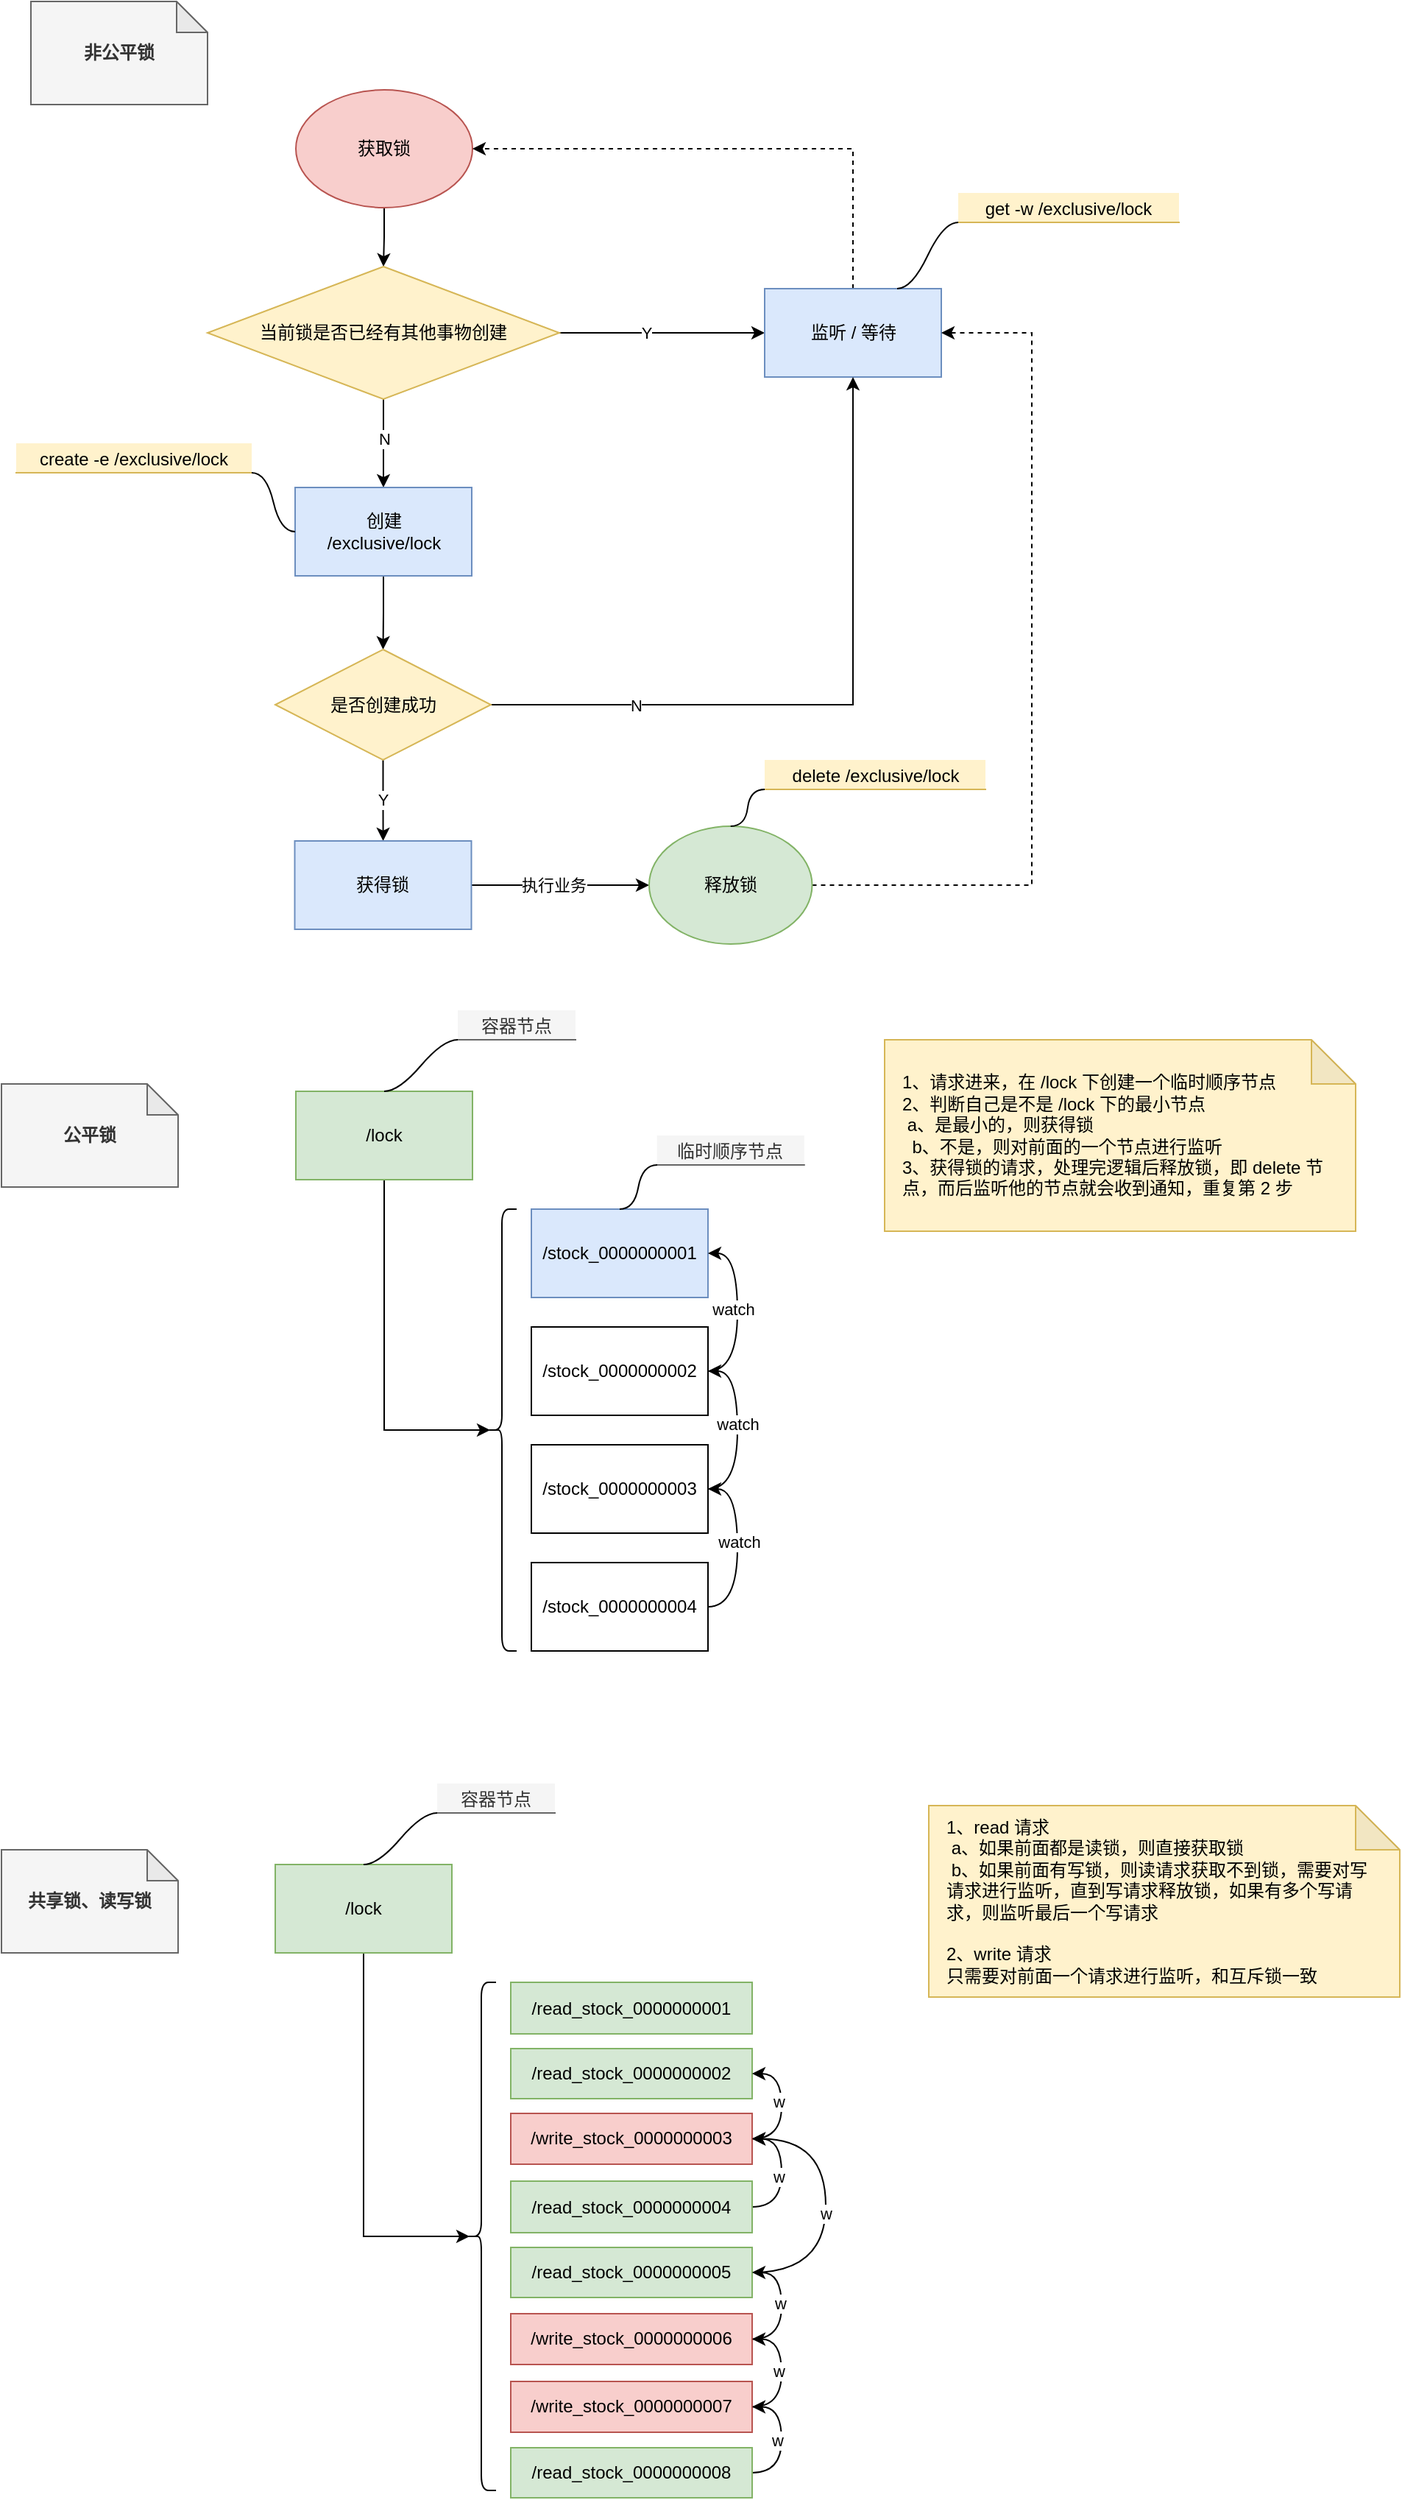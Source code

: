 <mxfile version="16.4.2" type="github">
  <diagram id="gQeLVxYd8E5HMjBpGqdg" name="Page-1">
    <mxGraphModel dx="1186" dy="732" grid="1" gridSize="10" guides="1" tooltips="1" connect="1" arrows="1" fold="1" page="1" pageScale="1" pageWidth="827" pageHeight="1169" math="0" shadow="0">
      <root>
        <mxCell id="0" />
        <mxCell id="1" parent="0" />
        <mxCell id="ItElhTtQm5TL5VUDDUre-3" style="edgeStyle=orthogonalEdgeStyle;rounded=0;orthogonalLoop=1;jettySize=auto;html=1;exitX=0.5;exitY=1;exitDx=0;exitDy=0;" parent="1" source="ItElhTtQm5TL5VUDDUre-1" target="ItElhTtQm5TL5VUDDUre-2" edge="1">
          <mxGeometry relative="1" as="geometry" />
        </mxCell>
        <mxCell id="ItElhTtQm5TL5VUDDUre-1" value="获取锁" style="ellipse;whiteSpace=wrap;html=1;fillColor=#f8cecc;strokeColor=#b85450;" parent="1" vertex="1">
          <mxGeometry x="250" y="130" width="120" height="80" as="geometry" />
        </mxCell>
        <mxCell id="ItElhTtQm5TL5VUDDUre-5" value="" style="edgeStyle=orthogonalEdgeStyle;rounded=0;orthogonalLoop=1;jettySize=auto;html=1;" parent="1" source="ItElhTtQm5TL5VUDDUre-2" target="ItElhTtQm5TL5VUDDUre-4" edge="1">
          <mxGeometry relative="1" as="geometry" />
        </mxCell>
        <mxCell id="ItElhTtQm5TL5VUDDUre-6" value="N" style="edgeLabel;html=1;align=center;verticalAlign=middle;resizable=0;points=[];" parent="ItElhTtQm5TL5VUDDUre-5" vertex="1" connectable="0">
          <mxGeometry x="-0.095" y="1" relative="1" as="geometry">
            <mxPoint x="-1" as="offset" />
          </mxGeometry>
        </mxCell>
        <mxCell id="ItElhTtQm5TL5VUDDUre-8" value="" style="edgeStyle=orthogonalEdgeStyle;rounded=0;orthogonalLoop=1;jettySize=auto;html=1;" parent="1" source="ItElhTtQm5TL5VUDDUre-2" target="ItElhTtQm5TL5VUDDUre-7" edge="1">
          <mxGeometry relative="1" as="geometry" />
        </mxCell>
        <mxCell id="ItElhTtQm5TL5VUDDUre-13" value="Y" style="edgeLabel;html=1;align=center;verticalAlign=middle;resizable=0;points=[];" parent="ItElhTtQm5TL5VUDDUre-8" vertex="1" connectable="0">
          <mxGeometry x="-0.154" y="-2" relative="1" as="geometry">
            <mxPoint y="-2" as="offset" />
          </mxGeometry>
        </mxCell>
        <mxCell id="ItElhTtQm5TL5VUDDUre-2" value="当前锁是否已经有其他事物创建" style="rhombus;whiteSpace=wrap;html=1;fillColor=#fff2cc;strokeColor=#d6b656;" parent="1" vertex="1">
          <mxGeometry x="190" y="250" width="239" height="90" as="geometry" />
        </mxCell>
        <mxCell id="ItElhTtQm5TL5VUDDUre-10" value="" style="edgeStyle=orthogonalEdgeStyle;rounded=0;orthogonalLoop=1;jettySize=auto;html=1;" parent="1" source="ItElhTtQm5TL5VUDDUre-4" target="ItElhTtQm5TL5VUDDUre-9" edge="1">
          <mxGeometry relative="1" as="geometry" />
        </mxCell>
        <mxCell id="ItElhTtQm5TL5VUDDUre-4" value="创建&lt;br&gt;/exclusive/lock" style="whiteSpace=wrap;html=1;fillColor=#dae8fc;strokeColor=#6c8ebf;" parent="1" vertex="1">
          <mxGeometry x="249.5" y="400" width="120" height="60" as="geometry" />
        </mxCell>
        <mxCell id="ItElhTtQm5TL5VUDDUre-29" style="edgeStyle=orthogonalEdgeStyle;rounded=0;orthogonalLoop=1;jettySize=auto;html=1;exitX=0.5;exitY=0;exitDx=0;exitDy=0;entryX=1;entryY=0.5;entryDx=0;entryDy=0;dashed=1;" parent="1" source="ItElhTtQm5TL5VUDDUre-7" target="ItElhTtQm5TL5VUDDUre-1" edge="1">
          <mxGeometry relative="1" as="geometry" />
        </mxCell>
        <mxCell id="ItElhTtQm5TL5VUDDUre-7" value="监听 / 等待" style="whiteSpace=wrap;html=1;fillColor=#dae8fc;strokeColor=#6c8ebf;" parent="1" vertex="1">
          <mxGeometry x="568.5" y="265" width="120" height="60" as="geometry" />
        </mxCell>
        <mxCell id="ItElhTtQm5TL5VUDDUre-11" style="edgeStyle=orthogonalEdgeStyle;rounded=0;orthogonalLoop=1;jettySize=auto;html=1;exitX=1;exitY=0.5;exitDx=0;exitDy=0;entryX=0.5;entryY=1;entryDx=0;entryDy=0;" parent="1" source="ItElhTtQm5TL5VUDDUre-9" target="ItElhTtQm5TL5VUDDUre-7" edge="1">
          <mxGeometry relative="1" as="geometry" />
        </mxCell>
        <mxCell id="ItElhTtQm5TL5VUDDUre-12" value="N" style="edgeLabel;html=1;align=center;verticalAlign=middle;resizable=0;points=[];" parent="ItElhTtQm5TL5VUDDUre-11" vertex="1" connectable="0">
          <mxGeometry x="-0.586" y="3" relative="1" as="geometry">
            <mxPoint x="1" y="3" as="offset" />
          </mxGeometry>
        </mxCell>
        <mxCell id="ItElhTtQm5TL5VUDDUre-15" value="" style="edgeStyle=orthogonalEdgeStyle;rounded=0;orthogonalLoop=1;jettySize=auto;html=1;" parent="1" source="ItElhTtQm5TL5VUDDUre-9" target="ItElhTtQm5TL5VUDDUre-14" edge="1">
          <mxGeometry relative="1" as="geometry" />
        </mxCell>
        <mxCell id="ItElhTtQm5TL5VUDDUre-16" value="Y" style="edgeLabel;html=1;align=center;verticalAlign=middle;resizable=0;points=[];" parent="ItElhTtQm5TL5VUDDUre-15" vertex="1" connectable="0">
          <mxGeometry x="-0.017" relative="1" as="geometry">
            <mxPoint x="-1" as="offset" />
          </mxGeometry>
        </mxCell>
        <mxCell id="ItElhTtQm5TL5VUDDUre-9" value="是否创建成功" style="rhombus;whiteSpace=wrap;html=1;fillColor=#fff2cc;strokeColor=#d6b656;" parent="1" vertex="1">
          <mxGeometry x="236" y="510" width="146.5" height="75" as="geometry" />
        </mxCell>
        <mxCell id="ItElhTtQm5TL5VUDDUre-18" value="" style="edgeStyle=orthogonalEdgeStyle;rounded=0;orthogonalLoop=1;jettySize=auto;html=1;" parent="1" source="ItElhTtQm5TL5VUDDUre-14" target="ItElhTtQm5TL5VUDDUre-17" edge="1">
          <mxGeometry relative="1" as="geometry" />
        </mxCell>
        <mxCell id="ItElhTtQm5TL5VUDDUre-20" value="执行业务" style="edgeLabel;html=1;align=center;verticalAlign=middle;resizable=0;points=[];" parent="ItElhTtQm5TL5VUDDUre-18" vertex="1" connectable="0">
          <mxGeometry x="-0.093" y="-2" relative="1" as="geometry">
            <mxPoint y="-2" as="offset" />
          </mxGeometry>
        </mxCell>
        <mxCell id="ItElhTtQm5TL5VUDDUre-14" value="获得锁" style="whiteSpace=wrap;html=1;fillColor=#dae8fc;strokeColor=#6c8ebf;" parent="1" vertex="1">
          <mxGeometry x="249.25" y="640" width="120" height="60" as="geometry" />
        </mxCell>
        <mxCell id="ItElhTtQm5TL5VUDDUre-19" style="edgeStyle=orthogonalEdgeStyle;rounded=0;orthogonalLoop=1;jettySize=auto;html=1;exitX=1;exitY=0.5;exitDx=0;exitDy=0;entryX=1;entryY=0.5;entryDx=0;entryDy=0;dashed=1;" parent="1" source="ItElhTtQm5TL5VUDDUre-17" target="ItElhTtQm5TL5VUDDUre-7" edge="1">
          <mxGeometry relative="1" as="geometry">
            <Array as="points">
              <mxPoint x="750" y="670" />
              <mxPoint x="750" y="295" />
            </Array>
          </mxGeometry>
        </mxCell>
        <mxCell id="ItElhTtQm5TL5VUDDUre-17" value="释放锁" style="ellipse;whiteSpace=wrap;html=1;fillColor=#d5e8d4;strokeColor=#82b366;" parent="1" vertex="1">
          <mxGeometry x="490" y="630" width="110.75" height="80" as="geometry" />
        </mxCell>
        <mxCell id="ItElhTtQm5TL5VUDDUre-21" value="create -e /exclusive/lock" style="whiteSpace=wrap;html=1;shape=partialRectangle;top=0;left=0;bottom=1;right=0;points=[[0,1],[1,1]];fillColor=#fff2cc;align=center;verticalAlign=bottom;routingCenterY=0.5;snapToPoint=1;recursiveResize=0;autosize=1;treeFolding=1;treeMoving=1;newEdgeStyle={&quot;edgeStyle&quot;:&quot;entityRelationEdgeStyle&quot;,&quot;startArrow&quot;:&quot;none&quot;,&quot;endArrow&quot;:&quot;none&quot;,&quot;segment&quot;:10,&quot;curved&quot;:1};strokeColor=#d6b656;" parent="1" vertex="1">
          <mxGeometry x="60" y="370" width="160" height="20" as="geometry" />
        </mxCell>
        <mxCell id="ItElhTtQm5TL5VUDDUre-22" value="" style="edgeStyle=entityRelationEdgeStyle;startArrow=none;endArrow=none;segment=10;curved=1;rounded=0;fontColor=#000000;entryX=1;entryY=1;entryDx=0;entryDy=0;" parent="1" source="ItElhTtQm5TL5VUDDUre-4" target="ItElhTtQm5TL5VUDDUre-21" edge="1">
          <mxGeometry relative="1" as="geometry">
            <mxPoint x="60" y="430" as="sourcePoint" />
          </mxGeometry>
        </mxCell>
        <mxCell id="ItElhTtQm5TL5VUDDUre-23" value="get -w /exclusive/lock" style="whiteSpace=wrap;html=1;shape=partialRectangle;top=0;left=0;bottom=1;right=0;points=[[0,1],[1,1]];fillColor=#fff2cc;align=center;verticalAlign=bottom;routingCenterY=0.5;snapToPoint=1;recursiveResize=0;autosize=1;treeFolding=1;treeMoving=1;newEdgeStyle={&quot;edgeStyle&quot;:&quot;entityRelationEdgeStyle&quot;,&quot;startArrow&quot;:&quot;none&quot;,&quot;endArrow&quot;:&quot;none&quot;,&quot;segment&quot;:10,&quot;curved&quot;:1};strokeColor=#d6b656;" parent="1" vertex="1">
          <mxGeometry x="700" y="200" width="150" height="20" as="geometry" />
        </mxCell>
        <mxCell id="ItElhTtQm5TL5VUDDUre-24" value="" style="edgeStyle=entityRelationEdgeStyle;startArrow=none;endArrow=none;segment=10;curved=1;rounded=0;fontColor=#000000;exitX=0.75;exitY=0;exitDx=0;exitDy=0;entryX=0;entryY=1;entryDx=0;entryDy=0;" parent="1" source="ItElhTtQm5TL5VUDDUre-7" target="ItElhTtQm5TL5VUDDUre-23" edge="1">
          <mxGeometry relative="1" as="geometry">
            <mxPoint x="640" y="220" as="sourcePoint" />
          </mxGeometry>
        </mxCell>
        <mxCell id="ItElhTtQm5TL5VUDDUre-25" value="delete /exclusive/lock" style="whiteSpace=wrap;html=1;shape=partialRectangle;top=0;left=0;bottom=1;right=0;points=[[0,1],[1,1]];fillColor=#fff2cc;align=center;verticalAlign=bottom;routingCenterY=0.5;snapToPoint=1;recursiveResize=0;autosize=1;treeFolding=1;treeMoving=1;newEdgeStyle={&quot;edgeStyle&quot;:&quot;entityRelationEdgeStyle&quot;,&quot;startArrow&quot;:&quot;none&quot;,&quot;endArrow&quot;:&quot;none&quot;,&quot;segment&quot;:10,&quot;curved&quot;:1};strokeColor=#d6b656;" parent="1" vertex="1">
          <mxGeometry x="568.5" y="585" width="150" height="20" as="geometry" />
        </mxCell>
        <mxCell id="ItElhTtQm5TL5VUDDUre-26" value="" style="edgeStyle=entityRelationEdgeStyle;startArrow=none;endArrow=none;segment=10;curved=1;rounded=0;fontColor=#000000;exitX=0.5;exitY=0;exitDx=0;exitDy=0;entryX=0;entryY=1;entryDx=0;entryDy=0;" parent="1" source="ItElhTtQm5TL5VUDDUre-17" target="ItElhTtQm5TL5VUDDUre-25" edge="1">
          <mxGeometry relative="1" as="geometry">
            <mxPoint x="525" y="605" as="sourcePoint" />
          </mxGeometry>
        </mxCell>
        <mxCell id="ItElhTtQm5TL5VUDDUre-28" value="非公平锁" style="shape=note;whiteSpace=wrap;html=1;backgroundOutline=1;darkOpacity=0.05;size=21;fillColor=#f5f5f5;fontColor=#333333;strokeColor=#666666;fontStyle=1" parent="1" vertex="1">
          <mxGeometry x="70" y="70" width="120" height="70" as="geometry" />
        </mxCell>
        <mxCell id="ItElhTtQm5TL5VUDDUre-37" style="edgeStyle=orthogonalEdgeStyle;rounded=0;orthogonalLoop=1;jettySize=auto;html=1;exitX=0.5;exitY=1;exitDx=0;exitDy=0;entryX=0.1;entryY=0.5;entryDx=0;entryDy=0;entryPerimeter=0;" parent="1" source="ItElhTtQm5TL5VUDDUre-31" target="ItElhTtQm5TL5VUDDUre-36" edge="1">
          <mxGeometry relative="1" as="geometry">
            <Array as="points">
              <mxPoint x="310" y="1040" />
            </Array>
          </mxGeometry>
        </mxCell>
        <mxCell id="ItElhTtQm5TL5VUDDUre-31" value="/lock" style="rounded=0;whiteSpace=wrap;html=1;fillColor=#d5e8d4;strokeColor=#82b366;" parent="1" vertex="1">
          <mxGeometry x="250" y="810" width="120" height="60" as="geometry" />
        </mxCell>
        <mxCell id="ItElhTtQm5TL5VUDDUre-32" value="/stock_0000000001" style="rounded=0;whiteSpace=wrap;html=1;fillColor=#dae8fc;strokeColor=#6c8ebf;" parent="1" vertex="1">
          <mxGeometry x="410" y="890" width="120" height="60" as="geometry" />
        </mxCell>
        <mxCell id="ItElhTtQm5TL5VUDDUre-40" style="edgeStyle=orthogonalEdgeStyle;curved=1;rounded=0;orthogonalLoop=1;jettySize=auto;html=1;exitX=1;exitY=0.5;exitDx=0;exitDy=0;entryX=1;entryY=0.5;entryDx=0;entryDy=0;" parent="1" source="ItElhTtQm5TL5VUDDUre-33" target="ItElhTtQm5TL5VUDDUre-32" edge="1">
          <mxGeometry relative="1" as="geometry" />
        </mxCell>
        <mxCell id="ItElhTtQm5TL5VUDDUre-43" value="watch" style="edgeLabel;html=1;align=center;verticalAlign=middle;resizable=0;points=[];" parent="ItElhTtQm5TL5VUDDUre-40" vertex="1" connectable="0">
          <mxGeometry x="0.15" y="3" relative="1" as="geometry">
            <mxPoint y="7" as="offset" />
          </mxGeometry>
        </mxCell>
        <mxCell id="ItElhTtQm5TL5VUDDUre-33" value="/stock_0000000002" style="rounded=0;whiteSpace=wrap;html=1;" parent="1" vertex="1">
          <mxGeometry x="410" y="970" width="120" height="60" as="geometry" />
        </mxCell>
        <mxCell id="ItElhTtQm5TL5VUDDUre-39" style="edgeStyle=orthogonalEdgeStyle;curved=1;rounded=0;orthogonalLoop=1;jettySize=auto;html=1;exitX=1;exitY=0.5;exitDx=0;exitDy=0;entryX=1;entryY=0.5;entryDx=0;entryDy=0;" parent="1" source="ItElhTtQm5TL5VUDDUre-34" target="ItElhTtQm5TL5VUDDUre-33" edge="1">
          <mxGeometry relative="1" as="geometry" />
        </mxCell>
        <mxCell id="ItElhTtQm5TL5VUDDUre-42" value="watch" style="edgeLabel;html=1;align=center;verticalAlign=middle;resizable=0;points=[];" parent="ItElhTtQm5TL5VUDDUre-39" vertex="1" connectable="0">
          <mxGeometry x="0.067" relative="1" as="geometry">
            <mxPoint as="offset" />
          </mxGeometry>
        </mxCell>
        <mxCell id="ItElhTtQm5TL5VUDDUre-34" value="/stock_0000000003" style="rounded=0;whiteSpace=wrap;html=1;" parent="1" vertex="1">
          <mxGeometry x="410" y="1050" width="120" height="60" as="geometry" />
        </mxCell>
        <mxCell id="ItElhTtQm5TL5VUDDUre-38" style="edgeStyle=orthogonalEdgeStyle;rounded=0;orthogonalLoop=1;jettySize=auto;html=1;exitX=1;exitY=0.5;exitDx=0;exitDy=0;entryX=1;entryY=0.5;entryDx=0;entryDy=0;curved=1;" parent="1" source="ItElhTtQm5TL5VUDDUre-35" target="ItElhTtQm5TL5VUDDUre-34" edge="1">
          <mxGeometry relative="1" as="geometry" />
        </mxCell>
        <mxCell id="ItElhTtQm5TL5VUDDUre-41" value="watch" style="edgeLabel;html=1;align=center;verticalAlign=middle;resizable=0;points=[];" parent="ItElhTtQm5TL5VUDDUre-38" vertex="1" connectable="0">
          <mxGeometry x="0.067" y="-1" relative="1" as="geometry">
            <mxPoint as="offset" />
          </mxGeometry>
        </mxCell>
        <mxCell id="ItElhTtQm5TL5VUDDUre-35" value="/stock_0000000004" style="rounded=0;whiteSpace=wrap;html=1;" parent="1" vertex="1">
          <mxGeometry x="410" y="1130" width="120" height="60" as="geometry" />
        </mxCell>
        <mxCell id="ItElhTtQm5TL5VUDDUre-36" value="" style="shape=curlyBracket;whiteSpace=wrap;html=1;rounded=1;" parent="1" vertex="1">
          <mxGeometry x="380" y="890" width="20" height="300" as="geometry" />
        </mxCell>
        <mxCell id="ItElhTtQm5TL5VUDDUre-44" value="1、请求进来，在 /lock 下创建一个临时顺序节点&lt;br&gt;2、判断自己是不是 /lock 下的最小节点&lt;br&gt;&lt;span style=&quot;white-space: pre&quot;&gt;	&lt;/span&gt;a、是最小的，则获得锁&lt;br&gt;&lt;span style=&quot;white-space: pre&quot;&gt; &lt;span style=&quot;white-space: pre&quot;&gt;	&lt;/span&gt;&lt;/span&gt;b、不是，则对前面的一个节点进行监听&lt;br&gt;3、获得锁的请求，处理完逻辑后释放锁，即 delete 节点，而后监听他的节点就会收到通知，重复第 2 步" style="shape=note;whiteSpace=wrap;html=1;backgroundOutline=1;darkOpacity=0.05;fillColor=#fff2cc;strokeColor=#d6b656;align=left;spacing=12;" parent="1" vertex="1">
          <mxGeometry x="650" y="775" width="320" height="130" as="geometry" />
        </mxCell>
        <mxCell id="ItElhTtQm5TL5VUDDUre-45" value="公平锁" style="shape=note;whiteSpace=wrap;html=1;backgroundOutline=1;darkOpacity=0.05;size=21;fillColor=#f5f5f5;fontColor=#333333;strokeColor=#666666;fontStyle=1" parent="1" vertex="1">
          <mxGeometry x="50" y="805" width="120" height="70" as="geometry" />
        </mxCell>
        <mxCell id="ItElhTtQm5TL5VUDDUre-46" value="容器节点" style="whiteSpace=wrap;html=1;shape=partialRectangle;top=0;left=0;bottom=1;right=0;points=[[0,1],[1,1]];fillColor=#f5f5f5;align=center;verticalAlign=bottom;routingCenterY=0.5;snapToPoint=1;recursiveResize=0;autosize=1;treeFolding=1;treeMoving=1;newEdgeStyle={&quot;edgeStyle&quot;:&quot;entityRelationEdgeStyle&quot;,&quot;startArrow&quot;:&quot;none&quot;,&quot;endArrow&quot;:&quot;none&quot;,&quot;segment&quot;:10,&quot;curved&quot;:1};fontColor=#333333;strokeColor=#666666;" parent="1" vertex="1">
          <mxGeometry x="360" y="755" width="80" height="20" as="geometry" />
        </mxCell>
        <mxCell id="ItElhTtQm5TL5VUDDUre-47" value="" style="edgeStyle=entityRelationEdgeStyle;startArrow=none;endArrow=none;segment=10;curved=1;rounded=0;fontColor=#000000;exitX=0.5;exitY=0;exitDx=0;exitDy=0;" parent="1" source="ItElhTtQm5TL5VUDDUre-31" target="ItElhTtQm5TL5VUDDUre-46" edge="1">
          <mxGeometry relative="1" as="geometry">
            <mxPoint x="280" y="805" as="sourcePoint" />
          </mxGeometry>
        </mxCell>
        <mxCell id="ItElhTtQm5TL5VUDDUre-48" value="临时顺序节点" style="whiteSpace=wrap;html=1;shape=partialRectangle;top=0;left=0;bottom=1;right=0;points=[[0,1],[1,1]];fillColor=#f5f5f5;align=center;verticalAlign=bottom;routingCenterY=0.5;snapToPoint=1;recursiveResize=0;autosize=1;treeFolding=1;treeMoving=1;newEdgeStyle={&quot;edgeStyle&quot;:&quot;entityRelationEdgeStyle&quot;,&quot;startArrow&quot;:&quot;none&quot;,&quot;endArrow&quot;:&quot;none&quot;,&quot;segment&quot;:10,&quot;curved&quot;:1};fontColor=#333333;strokeColor=#666666;" parent="1" vertex="1">
          <mxGeometry x="495.38" y="840" width="100" height="20" as="geometry" />
        </mxCell>
        <mxCell id="ItElhTtQm5TL5VUDDUre-49" value="" style="edgeStyle=entityRelationEdgeStyle;startArrow=none;endArrow=none;segment=10;curved=1;rounded=0;fontColor=#000000;exitX=0.5;exitY=0;exitDx=0;exitDy=0;" parent="1" source="ItElhTtQm5TL5VUDDUre-32" target="ItElhTtQm5TL5VUDDUre-48" edge="1">
          <mxGeometry relative="1" as="geometry">
            <mxPoint x="450" y="880" as="sourcePoint" />
          </mxGeometry>
        </mxCell>
        <mxCell id="6HgzGt4M1PIvUTw9nHVS-1" style="edgeStyle=orthogonalEdgeStyle;rounded=0;orthogonalLoop=1;jettySize=auto;html=1;exitX=0.5;exitY=1;exitDx=0;exitDy=0;entryX=0.1;entryY=0.5;entryDx=0;entryDy=0;entryPerimeter=0;" edge="1" parent="1" source="6HgzGt4M1PIvUTw9nHVS-2" target="6HgzGt4M1PIvUTw9nHVS-13">
          <mxGeometry relative="1" as="geometry">
            <Array as="points">
              <mxPoint x="296" y="1588" />
            </Array>
          </mxGeometry>
        </mxCell>
        <mxCell id="6HgzGt4M1PIvUTw9nHVS-2" value="/lock" style="rounded=0;whiteSpace=wrap;html=1;fillColor=#d5e8d4;strokeColor=#82b366;" vertex="1" parent="1">
          <mxGeometry x="236" y="1335" width="120" height="60" as="geometry" />
        </mxCell>
        <mxCell id="6HgzGt4M1PIvUTw9nHVS-3" value="/read_stock_0000000001" style="rounded=0;whiteSpace=wrap;html=1;fillColor=#d5e8d4;strokeColor=#82b366;" vertex="1" parent="1">
          <mxGeometry x="396" y="1415" width="164" height="35" as="geometry" />
        </mxCell>
        <mxCell id="6HgzGt4M1PIvUTw9nHVS-13" value="" style="shape=curlyBracket;whiteSpace=wrap;html=1;rounded=1;" vertex="1" parent="1">
          <mxGeometry x="366" y="1415" width="20" height="345" as="geometry" />
        </mxCell>
        <mxCell id="6HgzGt4M1PIvUTw9nHVS-14" value="容器节点" style="whiteSpace=wrap;html=1;shape=partialRectangle;top=0;left=0;bottom=1;right=0;points=[[0,1],[1,1]];fillColor=#f5f5f5;align=center;verticalAlign=bottom;routingCenterY=0.5;snapToPoint=1;recursiveResize=0;autosize=1;treeFolding=1;treeMoving=1;newEdgeStyle={&quot;edgeStyle&quot;:&quot;entityRelationEdgeStyle&quot;,&quot;startArrow&quot;:&quot;none&quot;,&quot;endArrow&quot;:&quot;none&quot;,&quot;segment&quot;:10,&quot;curved&quot;:1};fontColor=#333333;strokeColor=#666666;" vertex="1" parent="1">
          <mxGeometry x="346" y="1280" width="80" height="20" as="geometry" />
        </mxCell>
        <mxCell id="6HgzGt4M1PIvUTw9nHVS-15" value="" style="edgeStyle=entityRelationEdgeStyle;startArrow=none;endArrow=none;segment=10;curved=1;rounded=0;fontColor=#000000;exitX=0.5;exitY=0;exitDx=0;exitDy=0;" edge="1" parent="1" source="6HgzGt4M1PIvUTw9nHVS-2" target="6HgzGt4M1PIvUTw9nHVS-14">
          <mxGeometry relative="1" as="geometry">
            <mxPoint x="266" y="1330" as="sourcePoint" />
          </mxGeometry>
        </mxCell>
        <mxCell id="6HgzGt4M1PIvUTw9nHVS-18" value="共享锁、读写锁" style="shape=note;whiteSpace=wrap;html=1;backgroundOutline=1;darkOpacity=0.05;size=21;fillColor=#f5f5f5;fontColor=#333333;strokeColor=#666666;fontStyle=1" vertex="1" parent="1">
          <mxGeometry x="50" y="1325" width="120" height="70" as="geometry" />
        </mxCell>
        <mxCell id="6HgzGt4M1PIvUTw9nHVS-19" value="/read_stock_0000000002" style="rounded=0;whiteSpace=wrap;html=1;fillColor=#d5e8d4;strokeColor=#82b366;" vertex="1" parent="1">
          <mxGeometry x="396" y="1460" width="164" height="34" as="geometry" />
        </mxCell>
        <mxCell id="6HgzGt4M1PIvUTw9nHVS-29" style="edgeStyle=orthogonalEdgeStyle;curved=1;rounded=0;orthogonalLoop=1;jettySize=auto;html=1;exitX=1;exitY=0.5;exitDx=0;exitDy=0;entryX=1;entryY=0.5;entryDx=0;entryDy=0;" edge="1" parent="1" source="6HgzGt4M1PIvUTw9nHVS-20" target="6HgzGt4M1PIvUTw9nHVS-19">
          <mxGeometry relative="1" as="geometry" />
        </mxCell>
        <mxCell id="6HgzGt4M1PIvUTw9nHVS-35" value="w" style="edgeLabel;html=1;align=center;verticalAlign=middle;resizable=0;points=[];" vertex="1" connectable="0" parent="6HgzGt4M1PIvUTw9nHVS-29">
          <mxGeometry x="0.075" y="2" relative="1" as="geometry">
            <mxPoint as="offset" />
          </mxGeometry>
        </mxCell>
        <mxCell id="6HgzGt4M1PIvUTw9nHVS-20" value="/write_stock_0000000003" style="rounded=0;whiteSpace=wrap;html=1;fillColor=#f8cecc;strokeColor=#b85450;" vertex="1" parent="1">
          <mxGeometry x="396" y="1504" width="164" height="34.5" as="geometry" />
        </mxCell>
        <mxCell id="6HgzGt4M1PIvUTw9nHVS-30" style="edgeStyle=orthogonalEdgeStyle;curved=1;rounded=0;orthogonalLoop=1;jettySize=auto;html=1;exitX=1;exitY=0.5;exitDx=0;exitDy=0;entryX=1;entryY=0.5;entryDx=0;entryDy=0;" edge="1" parent="1" source="6HgzGt4M1PIvUTw9nHVS-24" target="6HgzGt4M1PIvUTw9nHVS-20">
          <mxGeometry relative="1" as="geometry" />
        </mxCell>
        <mxCell id="6HgzGt4M1PIvUTw9nHVS-36" value="w" style="edgeLabel;html=1;align=center;verticalAlign=middle;resizable=0;points=[];" vertex="1" connectable="0" parent="6HgzGt4M1PIvUTw9nHVS-30">
          <mxGeometry x="-0.037" y="2" relative="1" as="geometry">
            <mxPoint y="1" as="offset" />
          </mxGeometry>
        </mxCell>
        <mxCell id="6HgzGt4M1PIvUTw9nHVS-24" value="/read_stock_0000000004" style="rounded=0;whiteSpace=wrap;html=1;fillColor=#d5e8d4;strokeColor=#82b366;" vertex="1" parent="1">
          <mxGeometry x="396" y="1550" width="164" height="35" as="geometry" />
        </mxCell>
        <mxCell id="6HgzGt4M1PIvUTw9nHVS-31" style="edgeStyle=orthogonalEdgeStyle;curved=1;rounded=0;orthogonalLoop=1;jettySize=auto;html=1;exitX=1;exitY=0.5;exitDx=0;exitDy=0;entryX=1;entryY=0.5;entryDx=0;entryDy=0;" edge="1" parent="1" source="6HgzGt4M1PIvUTw9nHVS-25" target="6HgzGt4M1PIvUTw9nHVS-20">
          <mxGeometry relative="1" as="geometry">
            <mxPoint x="650" y="1520" as="targetPoint" />
            <Array as="points">
              <mxPoint x="610" y="1612" />
              <mxPoint x="610" y="1521" />
            </Array>
          </mxGeometry>
        </mxCell>
        <mxCell id="6HgzGt4M1PIvUTw9nHVS-37" value="w" style="edgeLabel;html=1;align=center;verticalAlign=middle;resizable=0;points=[];" vertex="1" connectable="0" parent="6HgzGt4M1PIvUTw9nHVS-31">
          <mxGeometry x="-0.056" relative="1" as="geometry">
            <mxPoint as="offset" />
          </mxGeometry>
        </mxCell>
        <mxCell id="6HgzGt4M1PIvUTw9nHVS-25" value="/read_stock_0000000005" style="rounded=0;whiteSpace=wrap;html=1;fillColor=#d5e8d4;strokeColor=#82b366;" vertex="1" parent="1">
          <mxGeometry x="396" y="1595" width="164" height="34" as="geometry" />
        </mxCell>
        <mxCell id="6HgzGt4M1PIvUTw9nHVS-33" style="edgeStyle=orthogonalEdgeStyle;curved=1;rounded=0;orthogonalLoop=1;jettySize=auto;html=1;exitX=1;exitY=0.5;exitDx=0;exitDy=0;entryX=1;entryY=0.5;entryDx=0;entryDy=0;" edge="1" parent="1" source="6HgzGt4M1PIvUTw9nHVS-26" target="6HgzGt4M1PIvUTw9nHVS-25">
          <mxGeometry relative="1" as="geometry" />
        </mxCell>
        <mxCell id="6HgzGt4M1PIvUTw9nHVS-38" value="w" style="edgeLabel;html=1;align=center;verticalAlign=middle;resizable=0;points=[];" vertex="1" connectable="0" parent="6HgzGt4M1PIvUTw9nHVS-33">
          <mxGeometry x="0.039" y="1" relative="1" as="geometry">
            <mxPoint as="offset" />
          </mxGeometry>
        </mxCell>
        <mxCell id="6HgzGt4M1PIvUTw9nHVS-26" value="/write_stock_0000000006" style="rounded=0;whiteSpace=wrap;html=1;fillColor=#f8cecc;strokeColor=#b85450;" vertex="1" parent="1">
          <mxGeometry x="396" y="1640" width="164" height="34.5" as="geometry" />
        </mxCell>
        <mxCell id="6HgzGt4M1PIvUTw9nHVS-34" style="edgeStyle=orthogonalEdgeStyle;curved=1;rounded=0;orthogonalLoop=1;jettySize=auto;html=1;exitX=1;exitY=0.5;exitDx=0;exitDy=0;entryX=1;entryY=0.5;entryDx=0;entryDy=0;" edge="1" parent="1" source="6HgzGt4M1PIvUTw9nHVS-27" target="6HgzGt4M1PIvUTw9nHVS-26">
          <mxGeometry relative="1" as="geometry" />
        </mxCell>
        <mxCell id="6HgzGt4M1PIvUTw9nHVS-39" value="w" style="edgeLabel;html=1;align=center;verticalAlign=middle;resizable=0;points=[];" vertex="1" connectable="0" parent="6HgzGt4M1PIvUTw9nHVS-34">
          <mxGeometry x="0.03" y="2" relative="1" as="geometry">
            <mxPoint as="offset" />
          </mxGeometry>
        </mxCell>
        <mxCell id="6HgzGt4M1PIvUTw9nHVS-27" value="/write_stock_0000000007" style="rounded=0;whiteSpace=wrap;html=1;fillColor=#f8cecc;strokeColor=#b85450;" vertex="1" parent="1">
          <mxGeometry x="396" y="1686" width="164" height="34.5" as="geometry" />
        </mxCell>
        <mxCell id="6HgzGt4M1PIvUTw9nHVS-32" style="edgeStyle=orthogonalEdgeStyle;curved=1;rounded=0;orthogonalLoop=1;jettySize=auto;html=1;exitX=1;exitY=0.5;exitDx=0;exitDy=0;entryX=1;entryY=0.5;entryDx=0;entryDy=0;" edge="1" parent="1" source="6HgzGt4M1PIvUTw9nHVS-28" target="6HgzGt4M1PIvUTw9nHVS-27">
          <mxGeometry relative="1" as="geometry" />
        </mxCell>
        <mxCell id="6HgzGt4M1PIvUTw9nHVS-40" value="w" style="edgeLabel;html=1;align=center;verticalAlign=middle;resizable=0;points=[];" vertex="1" connectable="0" parent="6HgzGt4M1PIvUTw9nHVS-32">
          <mxGeometry x="-0.008" y="3" relative="1" as="geometry">
            <mxPoint as="offset" />
          </mxGeometry>
        </mxCell>
        <mxCell id="6HgzGt4M1PIvUTw9nHVS-28" value="/read_stock_0000000008" style="rounded=0;whiteSpace=wrap;html=1;fillColor=#d5e8d4;strokeColor=#82b366;" vertex="1" parent="1">
          <mxGeometry x="396" y="1731" width="164" height="34" as="geometry" />
        </mxCell>
        <mxCell id="6HgzGt4M1PIvUTw9nHVS-41" value="1、read 请求&lt;br&gt;&lt;span&gt;	&lt;/span&gt;&lt;span style=&quot;white-space: pre&quot;&gt;	&lt;/span&gt;a、如果前面都是读锁，则直接获取锁&lt;br&gt;&lt;span style=&quot;white-space: pre&quot;&gt;	&lt;/span&gt;b、如果前面有写锁，则读请求获取不到锁，需要对写请求进行监听，直到写请求释放锁，如果有多个写请求，则监听最后一个写请求&lt;br&gt;&lt;br&gt;2、write 请求&lt;br&gt;只需要对前面一个请求进行监听，和互斥锁一致" style="shape=note;whiteSpace=wrap;html=1;backgroundOutline=1;darkOpacity=0.05;fillColor=#fff2cc;strokeColor=#d6b656;align=left;spacing=12;" vertex="1" parent="1">
          <mxGeometry x="680" y="1295" width="320" height="130" as="geometry" />
        </mxCell>
      </root>
    </mxGraphModel>
  </diagram>
</mxfile>
